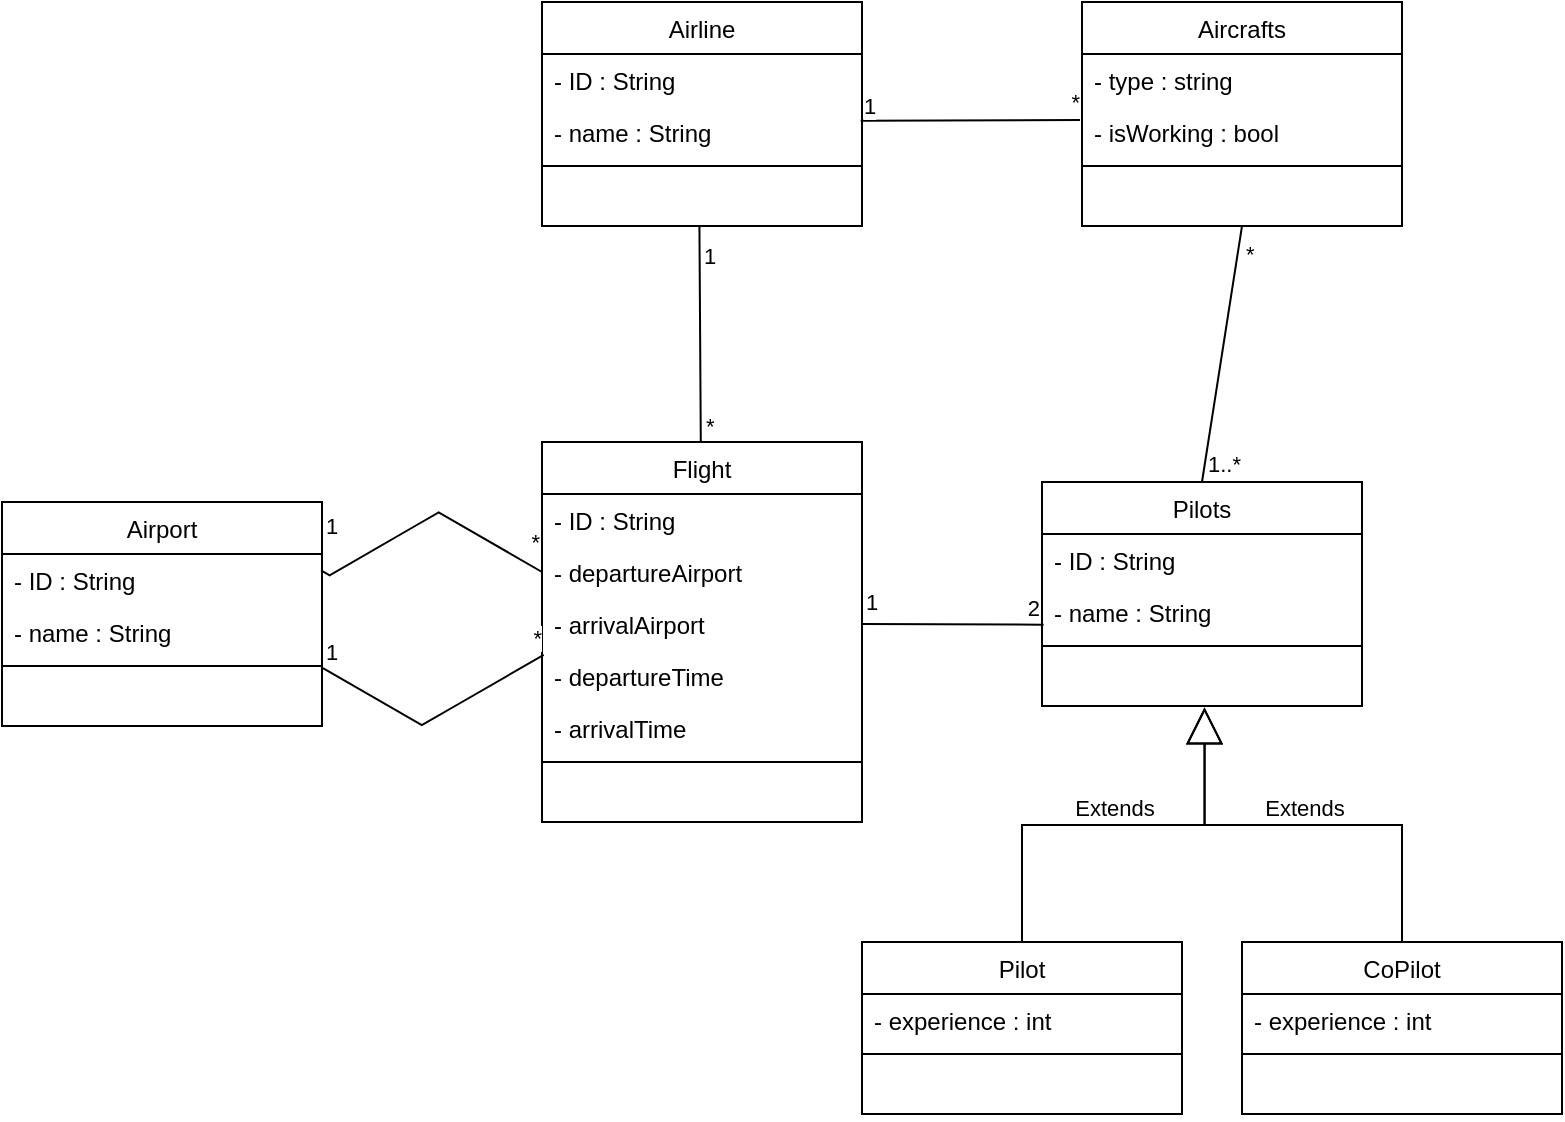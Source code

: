 <mxfile version="15.7.0" type="github">
  <diagram id="C5RBs43oDa-KdzZeNtuy" name="Page-1">
    <mxGraphModel dx="716" dy="377" grid="1" gridSize="10" guides="1" tooltips="1" connect="1" arrows="1" fold="1" page="1" pageScale="1" pageWidth="827" pageHeight="1169" math="0" shadow="0">
      <root>
        <mxCell id="WIyWlLk6GJQsqaUBKTNV-0" />
        <mxCell id="WIyWlLk6GJQsqaUBKTNV-1" parent="WIyWlLk6GJQsqaUBKTNV-0" />
        <mxCell id="7U2r5Oz5NG4RY_fJrtAZ-0" value="Airline" style="swimlane;fontStyle=0;align=center;verticalAlign=top;childLayout=stackLayout;horizontal=1;startSize=26;horizontalStack=0;resizeParent=1;resizeParentMax=0;resizeLast=0;collapsible=1;marginBottom=0;" vertex="1" parent="WIyWlLk6GJQsqaUBKTNV-1">
          <mxGeometry x="290" y="90" width="160" height="112" as="geometry" />
        </mxCell>
        <mxCell id="7U2r5Oz5NG4RY_fJrtAZ-41" value="- ID : String" style="text;strokeColor=none;fillColor=none;align=left;verticalAlign=top;spacingLeft=4;spacingRight=4;overflow=hidden;rotatable=0;points=[[0,0.5],[1,0.5]];portConstraint=eastwest;" vertex="1" parent="7U2r5Oz5NG4RY_fJrtAZ-0">
          <mxGeometry y="26" width="160" height="26" as="geometry" />
        </mxCell>
        <mxCell id="7U2r5Oz5NG4RY_fJrtAZ-1" value="- name : String" style="text;strokeColor=none;fillColor=none;align=left;verticalAlign=top;spacingLeft=4;spacingRight=4;overflow=hidden;rotatable=0;points=[[0,0.5],[1,0.5]];portConstraint=eastwest;" vertex="1" parent="7U2r5Oz5NG4RY_fJrtAZ-0">
          <mxGeometry y="52" width="160" height="26" as="geometry" />
        </mxCell>
        <mxCell id="7U2r5Oz5NG4RY_fJrtAZ-2" value="" style="line;strokeWidth=1;fillColor=none;align=left;verticalAlign=middle;spacingTop=-1;spacingLeft=3;spacingRight=3;rotatable=0;labelPosition=right;points=[];portConstraint=eastwest;" vertex="1" parent="7U2r5Oz5NG4RY_fJrtAZ-0">
          <mxGeometry y="78" width="160" height="8" as="geometry" />
        </mxCell>
        <mxCell id="7U2r5Oz5NG4RY_fJrtAZ-3" value=" " style="text;strokeColor=none;fillColor=none;align=left;verticalAlign=top;spacingLeft=4;spacingRight=4;overflow=hidden;rotatable=0;points=[[0,0.5],[1,0.5]];portConstraint=eastwest;" vertex="1" parent="7U2r5Oz5NG4RY_fJrtAZ-0">
          <mxGeometry y="86" width="160" height="26" as="geometry" />
        </mxCell>
        <mxCell id="7U2r5Oz5NG4RY_fJrtAZ-5" value="Flight" style="swimlane;fontStyle=0;align=center;verticalAlign=top;childLayout=stackLayout;horizontal=1;startSize=26;horizontalStack=0;resizeParent=1;resizeParentMax=0;resizeLast=0;collapsible=1;marginBottom=0;" vertex="1" parent="WIyWlLk6GJQsqaUBKTNV-1">
          <mxGeometry x="290" y="310" width="160" height="190" as="geometry" />
        </mxCell>
        <mxCell id="7U2r5Oz5NG4RY_fJrtAZ-12" value="- ID : String" style="text;strokeColor=none;fillColor=none;align=left;verticalAlign=top;spacingLeft=4;spacingRight=4;overflow=hidden;rotatable=0;points=[[0,0.5],[1,0.5]];portConstraint=eastwest;" vertex="1" parent="7U2r5Oz5NG4RY_fJrtAZ-5">
          <mxGeometry y="26" width="160" height="26" as="geometry" />
        </mxCell>
        <mxCell id="7U2r5Oz5NG4RY_fJrtAZ-11" value="- departureAirport" style="text;strokeColor=none;fillColor=none;align=left;verticalAlign=top;spacingLeft=4;spacingRight=4;overflow=hidden;rotatable=0;points=[[0,0.5],[1,0.5]];portConstraint=eastwest;" vertex="1" parent="7U2r5Oz5NG4RY_fJrtAZ-5">
          <mxGeometry y="52" width="160" height="26" as="geometry" />
        </mxCell>
        <mxCell id="7U2r5Oz5NG4RY_fJrtAZ-10" value="- arrivalAirport" style="text;strokeColor=none;fillColor=none;align=left;verticalAlign=top;spacingLeft=4;spacingRight=4;overflow=hidden;rotatable=0;points=[[0,0.5],[1,0.5]];portConstraint=eastwest;" vertex="1" parent="7U2r5Oz5NG4RY_fJrtAZ-5">
          <mxGeometry y="78" width="160" height="26" as="geometry" />
        </mxCell>
        <mxCell id="7U2r5Oz5NG4RY_fJrtAZ-9" value="- departureTime" style="text;strokeColor=none;fillColor=none;align=left;verticalAlign=top;spacingLeft=4;spacingRight=4;overflow=hidden;rotatable=0;points=[[0,0.5],[1,0.5]];portConstraint=eastwest;" vertex="1" parent="7U2r5Oz5NG4RY_fJrtAZ-5">
          <mxGeometry y="104" width="160" height="26" as="geometry" />
        </mxCell>
        <mxCell id="7U2r5Oz5NG4RY_fJrtAZ-6" value="- arrivalTime" style="text;strokeColor=none;fillColor=none;align=left;verticalAlign=top;spacingLeft=4;spacingRight=4;overflow=hidden;rotatable=0;points=[[0,0.5],[1,0.5]];portConstraint=eastwest;" vertex="1" parent="7U2r5Oz5NG4RY_fJrtAZ-5">
          <mxGeometry y="130" width="160" height="26" as="geometry" />
        </mxCell>
        <mxCell id="7U2r5Oz5NG4RY_fJrtAZ-7" value="" style="line;strokeWidth=1;fillColor=none;align=left;verticalAlign=middle;spacingTop=-1;spacingLeft=3;spacingRight=3;rotatable=0;labelPosition=right;points=[];portConstraint=eastwest;" vertex="1" parent="7U2r5Oz5NG4RY_fJrtAZ-5">
          <mxGeometry y="156" width="160" height="8" as="geometry" />
        </mxCell>
        <mxCell id="7U2r5Oz5NG4RY_fJrtAZ-8" value=" " style="text;strokeColor=none;fillColor=none;align=left;verticalAlign=top;spacingLeft=4;spacingRight=4;overflow=hidden;rotatable=0;points=[[0,0.5],[1,0.5]];portConstraint=eastwest;" vertex="1" parent="7U2r5Oz5NG4RY_fJrtAZ-5">
          <mxGeometry y="164" width="160" height="26" as="geometry" />
        </mxCell>
        <mxCell id="7U2r5Oz5NG4RY_fJrtAZ-13" value="Aircrafts" style="swimlane;fontStyle=0;align=center;verticalAlign=top;childLayout=stackLayout;horizontal=1;startSize=26;horizontalStack=0;resizeParent=1;resizeParentMax=0;resizeLast=0;collapsible=1;marginBottom=0;" vertex="1" parent="WIyWlLk6GJQsqaUBKTNV-1">
          <mxGeometry x="560" y="90" width="160" height="112" as="geometry" />
        </mxCell>
        <mxCell id="7U2r5Oz5NG4RY_fJrtAZ-34" value="- type : string" style="text;strokeColor=none;fillColor=none;align=left;verticalAlign=top;spacingLeft=4;spacingRight=4;overflow=hidden;rotatable=0;points=[[0,0.5],[1,0.5]];portConstraint=eastwest;" vertex="1" parent="7U2r5Oz5NG4RY_fJrtAZ-13">
          <mxGeometry y="26" width="160" height="26" as="geometry" />
        </mxCell>
        <mxCell id="7U2r5Oz5NG4RY_fJrtAZ-14" value="- isWorking : bool" style="text;strokeColor=none;fillColor=none;align=left;verticalAlign=top;spacingLeft=4;spacingRight=4;overflow=hidden;rotatable=0;points=[[0,0.5],[1,0.5]];portConstraint=eastwest;" vertex="1" parent="7U2r5Oz5NG4RY_fJrtAZ-13">
          <mxGeometry y="52" width="160" height="26" as="geometry" />
        </mxCell>
        <mxCell id="7U2r5Oz5NG4RY_fJrtAZ-15" value="" style="line;strokeWidth=1;fillColor=none;align=left;verticalAlign=middle;spacingTop=-1;spacingLeft=3;spacingRight=3;rotatable=0;labelPosition=right;points=[];portConstraint=eastwest;" vertex="1" parent="7U2r5Oz5NG4RY_fJrtAZ-13">
          <mxGeometry y="78" width="160" height="8" as="geometry" />
        </mxCell>
        <mxCell id="7U2r5Oz5NG4RY_fJrtAZ-33" value=" " style="text;strokeColor=none;fillColor=none;align=left;verticalAlign=top;spacingLeft=4;spacingRight=4;overflow=hidden;rotatable=0;points=[[0,0.5],[1,0.5]];portConstraint=eastwest;" vertex="1" parent="7U2r5Oz5NG4RY_fJrtAZ-13">
          <mxGeometry y="86" width="160" height="26" as="geometry" />
        </mxCell>
        <mxCell id="7U2r5Oz5NG4RY_fJrtAZ-18" value="Pilot" style="swimlane;fontStyle=0;align=center;verticalAlign=top;childLayout=stackLayout;horizontal=1;startSize=26;horizontalStack=0;resizeParent=1;resizeParentMax=0;resizeLast=0;collapsible=1;marginBottom=0;" vertex="1" parent="WIyWlLk6GJQsqaUBKTNV-1">
          <mxGeometry x="450" y="560" width="160" height="86" as="geometry" />
        </mxCell>
        <mxCell id="7U2r5Oz5NG4RY_fJrtAZ-19" value="- experience : int" style="text;strokeColor=none;fillColor=none;align=left;verticalAlign=top;spacingLeft=4;spacingRight=4;overflow=hidden;rotatable=0;points=[[0,0.5],[1,0.5]];portConstraint=eastwest;" vertex="1" parent="7U2r5Oz5NG4RY_fJrtAZ-18">
          <mxGeometry y="26" width="160" height="26" as="geometry" />
        </mxCell>
        <mxCell id="7U2r5Oz5NG4RY_fJrtAZ-20" value="" style="line;strokeWidth=1;fillColor=none;align=left;verticalAlign=middle;spacingTop=-1;spacingLeft=3;spacingRight=3;rotatable=0;labelPosition=right;points=[];portConstraint=eastwest;" vertex="1" parent="7U2r5Oz5NG4RY_fJrtAZ-18">
          <mxGeometry y="52" width="160" height="8" as="geometry" />
        </mxCell>
        <mxCell id="7U2r5Oz5NG4RY_fJrtAZ-21" value=" " style="text;strokeColor=none;fillColor=none;align=left;verticalAlign=top;spacingLeft=4;spacingRight=4;overflow=hidden;rotatable=0;points=[[0,0.5],[1,0.5]];portConstraint=eastwest;" vertex="1" parent="7U2r5Oz5NG4RY_fJrtAZ-18">
          <mxGeometry y="60" width="160" height="26" as="geometry" />
        </mxCell>
        <mxCell id="7U2r5Oz5NG4RY_fJrtAZ-22" value="CoPilot" style="swimlane;fontStyle=0;align=center;verticalAlign=top;childLayout=stackLayout;horizontal=1;startSize=26;horizontalStack=0;resizeParent=1;resizeParentMax=0;resizeLast=0;collapsible=1;marginBottom=0;" vertex="1" parent="WIyWlLk6GJQsqaUBKTNV-1">
          <mxGeometry x="640" y="560" width="160" height="86" as="geometry" />
        </mxCell>
        <mxCell id="7U2r5Oz5NG4RY_fJrtAZ-32" value="- experience : int" style="text;strokeColor=none;fillColor=none;align=left;verticalAlign=top;spacingLeft=4;spacingRight=4;overflow=hidden;rotatable=0;points=[[0,0.5],[1,0.5]];portConstraint=eastwest;" vertex="1" parent="7U2r5Oz5NG4RY_fJrtAZ-22">
          <mxGeometry y="26" width="160" height="26" as="geometry" />
        </mxCell>
        <mxCell id="7U2r5Oz5NG4RY_fJrtAZ-24" value="" style="line;strokeWidth=1;fillColor=none;align=left;verticalAlign=middle;spacingTop=-1;spacingLeft=3;spacingRight=3;rotatable=0;labelPosition=right;points=[];portConstraint=eastwest;" vertex="1" parent="7U2r5Oz5NG4RY_fJrtAZ-22">
          <mxGeometry y="52" width="160" height="8" as="geometry" />
        </mxCell>
        <mxCell id="7U2r5Oz5NG4RY_fJrtAZ-25" value=" " style="text;strokeColor=none;fillColor=none;align=left;verticalAlign=top;spacingLeft=4;spacingRight=4;overflow=hidden;rotatable=0;points=[[0,0.5],[1,0.5]];portConstraint=eastwest;" vertex="1" parent="7U2r5Oz5NG4RY_fJrtAZ-22">
          <mxGeometry y="60" width="160" height="26" as="geometry" />
        </mxCell>
        <mxCell id="7U2r5Oz5NG4RY_fJrtAZ-26" value="Airport" style="swimlane;fontStyle=0;align=center;verticalAlign=top;childLayout=stackLayout;horizontal=1;startSize=26;horizontalStack=0;resizeParent=1;resizeParentMax=0;resizeLast=0;collapsible=1;marginBottom=0;" vertex="1" parent="WIyWlLk6GJQsqaUBKTNV-1">
          <mxGeometry x="20" y="340" width="160" height="112" as="geometry" />
        </mxCell>
        <mxCell id="7U2r5Oz5NG4RY_fJrtAZ-30" value="- ID : String" style="text;strokeColor=none;fillColor=none;align=left;verticalAlign=top;spacingLeft=4;spacingRight=4;overflow=hidden;rotatable=0;points=[[0,0.5],[1,0.5]];portConstraint=eastwest;" vertex="1" parent="7U2r5Oz5NG4RY_fJrtAZ-26">
          <mxGeometry y="26" width="160" height="26" as="geometry" />
        </mxCell>
        <mxCell id="7U2r5Oz5NG4RY_fJrtAZ-27" value="- name : String" style="text;strokeColor=none;fillColor=none;align=left;verticalAlign=top;spacingLeft=4;spacingRight=4;overflow=hidden;rotatable=0;points=[[0,0.5],[1,0.5]];portConstraint=eastwest;" vertex="1" parent="7U2r5Oz5NG4RY_fJrtAZ-26">
          <mxGeometry y="52" width="160" height="26" as="geometry" />
        </mxCell>
        <mxCell id="7U2r5Oz5NG4RY_fJrtAZ-28" value="" style="line;strokeWidth=1;fillColor=none;align=left;verticalAlign=middle;spacingTop=-1;spacingLeft=3;spacingRight=3;rotatable=0;labelPosition=right;points=[];portConstraint=eastwest;" vertex="1" parent="7U2r5Oz5NG4RY_fJrtAZ-26">
          <mxGeometry y="78" width="160" height="8" as="geometry" />
        </mxCell>
        <mxCell id="7U2r5Oz5NG4RY_fJrtAZ-29" value=" " style="text;strokeColor=none;fillColor=none;align=left;verticalAlign=top;spacingLeft=4;spacingRight=4;overflow=hidden;rotatable=0;points=[[0,0.5],[1,0.5]];portConstraint=eastwest;" vertex="1" parent="7U2r5Oz5NG4RY_fJrtAZ-26">
          <mxGeometry y="86" width="160" height="26" as="geometry" />
        </mxCell>
        <mxCell id="7U2r5Oz5NG4RY_fJrtAZ-36" value="Pilots" style="swimlane;fontStyle=0;align=center;verticalAlign=top;childLayout=stackLayout;horizontal=1;startSize=26;horizontalStack=0;resizeParent=1;resizeParentMax=0;resizeLast=0;collapsible=1;marginBottom=0;" vertex="1" parent="WIyWlLk6GJQsqaUBKTNV-1">
          <mxGeometry x="540" y="330" width="160" height="112" as="geometry" />
        </mxCell>
        <mxCell id="7U2r5Oz5NG4RY_fJrtAZ-37" value="- ID : String" style="text;strokeColor=none;fillColor=none;align=left;verticalAlign=top;spacingLeft=4;spacingRight=4;overflow=hidden;rotatable=0;points=[[0,0.5],[1,0.5]];portConstraint=eastwest;" vertex="1" parent="7U2r5Oz5NG4RY_fJrtAZ-36">
          <mxGeometry y="26" width="160" height="26" as="geometry" />
        </mxCell>
        <mxCell id="7U2r5Oz5NG4RY_fJrtAZ-38" value="- name : String" style="text;strokeColor=none;fillColor=none;align=left;verticalAlign=top;spacingLeft=4;spacingRight=4;overflow=hidden;rotatable=0;points=[[0,0.5],[1,0.5]];portConstraint=eastwest;" vertex="1" parent="7U2r5Oz5NG4RY_fJrtAZ-36">
          <mxGeometry y="52" width="160" height="26" as="geometry" />
        </mxCell>
        <mxCell id="7U2r5Oz5NG4RY_fJrtAZ-39" value="" style="line;strokeWidth=1;fillColor=none;align=left;verticalAlign=middle;spacingTop=-1;spacingLeft=3;spacingRight=3;rotatable=0;labelPosition=right;points=[];portConstraint=eastwest;" vertex="1" parent="7U2r5Oz5NG4RY_fJrtAZ-36">
          <mxGeometry y="78" width="160" height="8" as="geometry" />
        </mxCell>
        <mxCell id="7U2r5Oz5NG4RY_fJrtAZ-40" value=" " style="text;strokeColor=none;fillColor=none;align=left;verticalAlign=top;spacingLeft=4;spacingRight=4;overflow=hidden;rotatable=0;points=[[0,0.5],[1,0.5]];portConstraint=eastwest;" vertex="1" parent="7U2r5Oz5NG4RY_fJrtAZ-36">
          <mxGeometry y="86" width="160" height="26" as="geometry" />
        </mxCell>
        <mxCell id="7U2r5Oz5NG4RY_fJrtAZ-44" value="" style="endArrow=none;html=1;rounded=0;exitX=0.492;exitY=1.021;exitDx=0;exitDy=0;exitPerimeter=0;labelPosition=right;verticalLabelPosition=bottom;align=left;verticalAlign=bottom;textDirection=ltr;" edge="1" parent="WIyWlLk6GJQsqaUBKTNV-1" source="7U2r5Oz5NG4RY_fJrtAZ-3" target="7U2r5Oz5NG4RY_fJrtAZ-5">
          <mxGeometry relative="1" as="geometry">
            <mxPoint x="340" y="260" as="sourcePoint" />
            <mxPoint x="500" y="260" as="targetPoint" />
          </mxGeometry>
        </mxCell>
        <mxCell id="7U2r5Oz5NG4RY_fJrtAZ-45" value="1" style="edgeLabel;resizable=0;html=1;align=left;verticalAlign=middle;" connectable="0" vertex="1" parent="7U2r5Oz5NG4RY_fJrtAZ-44">
          <mxGeometry x="-1" relative="1" as="geometry">
            <mxPoint y="14" as="offset" />
          </mxGeometry>
        </mxCell>
        <mxCell id="7U2r5Oz5NG4RY_fJrtAZ-46" value="*" style="edgeLabel;resizable=0;html=1;align=left;verticalAlign=bottom;labelPosition=left;verticalLabelPosition=top;textDirection=ltr;" connectable="0" vertex="1" parent="7U2r5Oz5NG4RY_fJrtAZ-44">
          <mxGeometry x="1" relative="1" as="geometry">
            <mxPoint x="1" as="offset" />
          </mxGeometry>
        </mxCell>
        <mxCell id="7U2r5Oz5NG4RY_fJrtAZ-47" value="" style="endArrow=none;html=1;edgeStyle=isometricEdgeStyle;rounded=0;verticalAlign=bottom;entryX=0;entryY=0.5;entryDx=0;entryDy=0;exitX=0.997;exitY=0.314;exitDx=0;exitDy=0;exitPerimeter=0;strokeColor=default;elbow=vertical;" edge="1" parent="WIyWlLk6GJQsqaUBKTNV-1" source="7U2r5Oz5NG4RY_fJrtAZ-30" target="7U2r5Oz5NG4RY_fJrtAZ-11">
          <mxGeometry relative="1" as="geometry">
            <mxPoint x="280" y="260" as="sourcePoint" />
            <mxPoint x="440" y="260" as="targetPoint" />
            <Array as="points">
              <mxPoint x="230" y="350" />
            </Array>
          </mxGeometry>
        </mxCell>
        <mxCell id="7U2r5Oz5NG4RY_fJrtAZ-48" value="1" style="edgeLabel;resizable=0;html=1;align=left;verticalAlign=bottom;labelPosition=right;verticalLabelPosition=top;" connectable="0" vertex="1" parent="7U2r5Oz5NG4RY_fJrtAZ-47">
          <mxGeometry x="-1" relative="1" as="geometry">
            <mxPoint y="-14" as="offset" />
          </mxGeometry>
        </mxCell>
        <mxCell id="7U2r5Oz5NG4RY_fJrtAZ-49" value="*" style="edgeLabel;resizable=0;html=1;align=right;verticalAlign=middle;labelPosition=left;verticalLabelPosition=middle;" connectable="0" vertex="1" parent="7U2r5Oz5NG4RY_fJrtAZ-47">
          <mxGeometry x="1" relative="1" as="geometry">
            <mxPoint y="-15" as="offset" />
          </mxGeometry>
        </mxCell>
        <mxCell id="7U2r5Oz5NG4RY_fJrtAZ-53" value="" style="endArrow=none;html=1;edgeStyle=isometricEdgeStyle;rounded=0;verticalAlign=bottom;elbow=vertical;exitX=1.003;exitY=-0.113;exitDx=0;exitDy=0;exitPerimeter=0;entryX=0.002;entryY=1.081;entryDx=0;entryDy=0;entryPerimeter=0;" edge="1" parent="WIyWlLk6GJQsqaUBKTNV-1" source="7U2r5Oz5NG4RY_fJrtAZ-29" target="7U2r5Oz5NG4RY_fJrtAZ-10">
          <mxGeometry relative="1" as="geometry">
            <mxPoint x="230" y="410" as="sourcePoint" />
            <mxPoint x="250" y="410" as="targetPoint" />
            <Array as="points">
              <mxPoint x="250" y="440" />
            </Array>
          </mxGeometry>
        </mxCell>
        <mxCell id="7U2r5Oz5NG4RY_fJrtAZ-54" value="1" style="edgeLabel;resizable=0;html=1;align=left;verticalAlign=bottom;" connectable="0" vertex="1" parent="7U2r5Oz5NG4RY_fJrtAZ-53">
          <mxGeometry x="-1" relative="1" as="geometry" />
        </mxCell>
        <mxCell id="7U2r5Oz5NG4RY_fJrtAZ-55" value="*" style="edgeLabel;resizable=0;html=1;align=right;verticalAlign=bottom;horizontal=1;labelPosition=left;verticalLabelPosition=top;textDirection=ltr;" connectable="0" vertex="1" parent="7U2r5Oz5NG4RY_fJrtAZ-53">
          <mxGeometry x="1" relative="1" as="geometry" />
        </mxCell>
        <mxCell id="7U2r5Oz5NG4RY_fJrtAZ-60" value="" style="endArrow=none;html=1;rounded=0;exitX=0.996;exitY=0.285;exitDx=0;exitDy=0;exitPerimeter=0;labelPosition=right;verticalLabelPosition=bottom;align=left;verticalAlign=bottom;textDirection=ltr;entryX=-0.006;entryY=0.267;entryDx=0;entryDy=0;entryPerimeter=0;strokeWidth=1;" edge="1" parent="WIyWlLk6GJQsqaUBKTNV-1" source="7U2r5Oz5NG4RY_fJrtAZ-1" target="7U2r5Oz5NG4RY_fJrtAZ-14">
          <mxGeometry relative="1" as="geometry">
            <mxPoint x="378.72" y="212.546" as="sourcePoint" />
            <mxPoint x="379.399" y="320" as="targetPoint" />
          </mxGeometry>
        </mxCell>
        <mxCell id="7U2r5Oz5NG4RY_fJrtAZ-61" value="1" style="edgeLabel;resizable=0;html=1;align=left;verticalAlign=bottom;labelPosition=center;verticalLabelPosition=top;" connectable="0" vertex="1" parent="7U2r5Oz5NG4RY_fJrtAZ-60">
          <mxGeometry x="-1" relative="1" as="geometry">
            <mxPoint y="1" as="offset" />
          </mxGeometry>
        </mxCell>
        <mxCell id="7U2r5Oz5NG4RY_fJrtAZ-62" value="*" style="edgeLabel;resizable=0;html=1;align=right;verticalAlign=bottom;labelPosition=left;verticalLabelPosition=top;textDirection=ltr;" connectable="0" vertex="1" parent="7U2r5Oz5NG4RY_fJrtAZ-60">
          <mxGeometry x="1" relative="1" as="geometry">
            <mxPoint x="1" as="offset" />
          </mxGeometry>
        </mxCell>
        <mxCell id="7U2r5Oz5NG4RY_fJrtAZ-66" value="" style="endArrow=none;html=1;rounded=0;exitX=0.5;exitY=1;exitDx=0;exitDy=0;labelPosition=right;verticalLabelPosition=bottom;align=left;verticalAlign=bottom;textDirection=ltr;entryX=0.5;entryY=0;entryDx=0;entryDy=0;" edge="1" parent="WIyWlLk6GJQsqaUBKTNV-1" source="7U2r5Oz5NG4RY_fJrtAZ-13" target="7U2r5Oz5NG4RY_fJrtAZ-36">
          <mxGeometry relative="1" as="geometry">
            <mxPoint x="650.0" y="209.996" as="sourcePoint" />
            <mxPoint x="650.679" y="317.45" as="targetPoint" />
          </mxGeometry>
        </mxCell>
        <mxCell id="7U2r5Oz5NG4RY_fJrtAZ-67" value="*" style="edgeLabel;resizable=0;html=1;align=left;verticalAlign=middle;" connectable="0" vertex="1" parent="7U2r5Oz5NG4RY_fJrtAZ-66">
          <mxGeometry x="-1" relative="1" as="geometry">
            <mxPoint y="14" as="offset" />
          </mxGeometry>
        </mxCell>
        <mxCell id="7U2r5Oz5NG4RY_fJrtAZ-68" value="1..*" style="edgeLabel;resizable=0;html=1;align=left;verticalAlign=bottom;labelPosition=left;verticalLabelPosition=top;textDirection=ltr;" connectable="0" vertex="1" parent="7U2r5Oz5NG4RY_fJrtAZ-66">
          <mxGeometry x="1" relative="1" as="geometry">
            <mxPoint x="1" as="offset" />
          </mxGeometry>
        </mxCell>
        <mxCell id="7U2r5Oz5NG4RY_fJrtAZ-70" value="Extends" style="endArrow=block;endSize=16;endFill=0;html=1;rounded=0;strokeColor=default;strokeWidth=1;verticalAlign=bottom;elbow=vertical;edgeStyle=elbowEdgeStyle;entryX=0.508;entryY=1.026;entryDx=0;entryDy=0;entryPerimeter=0;exitX=0.5;exitY=0;exitDx=0;exitDy=0;" edge="1" parent="WIyWlLk6GJQsqaUBKTNV-1" source="7U2r5Oz5NG4RY_fJrtAZ-18" target="7U2r5Oz5NG4RY_fJrtAZ-40">
          <mxGeometry width="160" relative="1" as="geometry">
            <mxPoint x="440" y="490" as="sourcePoint" />
            <mxPoint x="600" y="490" as="targetPoint" />
          </mxGeometry>
        </mxCell>
        <mxCell id="7U2r5Oz5NG4RY_fJrtAZ-72" value="Extends" style="endArrow=block;endSize=16;endFill=0;html=1;rounded=0;strokeColor=default;strokeWidth=1;verticalAlign=bottom;elbow=vertical;edgeStyle=elbowEdgeStyle;entryX=0.508;entryY=1.026;entryDx=0;entryDy=0;entryPerimeter=0;" edge="1" parent="WIyWlLk6GJQsqaUBKTNV-1" source="7U2r5Oz5NG4RY_fJrtAZ-22" target="7U2r5Oz5NG4RY_fJrtAZ-40">
          <mxGeometry width="160" relative="1" as="geometry">
            <mxPoint x="440" y="490" as="sourcePoint" />
            <mxPoint x="600" y="490" as="targetPoint" />
          </mxGeometry>
        </mxCell>
        <mxCell id="7U2r5Oz5NG4RY_fJrtAZ-73" value="" style="endArrow=none;html=1;rounded=0;exitX=1;exitY=0.5;exitDx=0;exitDy=0;labelPosition=right;verticalLabelPosition=bottom;align=left;verticalAlign=bottom;textDirection=ltr;entryX=0.005;entryY=0.743;entryDx=0;entryDy=0;entryPerimeter=0;strokeWidth=1;" edge="1" parent="WIyWlLk6GJQsqaUBKTNV-1" source="7U2r5Oz5NG4RY_fJrtAZ-10" target="7U2r5Oz5NG4RY_fJrtAZ-38">
          <mxGeometry relative="1" as="geometry">
            <mxPoint x="459.36" y="159.41" as="sourcePoint" />
            <mxPoint x="569.04" y="158.942" as="targetPoint" />
          </mxGeometry>
        </mxCell>
        <mxCell id="7U2r5Oz5NG4RY_fJrtAZ-74" value="1" style="edgeLabel;resizable=0;html=1;align=left;verticalAlign=middle;" connectable="0" vertex="1" parent="7U2r5Oz5NG4RY_fJrtAZ-73">
          <mxGeometry x="-1" relative="1" as="geometry">
            <mxPoint y="-11" as="offset" />
          </mxGeometry>
        </mxCell>
        <mxCell id="7U2r5Oz5NG4RY_fJrtAZ-75" value="2" style="edgeLabel;resizable=0;html=1;align=right;verticalAlign=bottom;labelPosition=left;verticalLabelPosition=top;textDirection=ltr;" connectable="0" vertex="1" parent="7U2r5Oz5NG4RY_fJrtAZ-73">
          <mxGeometry x="1" relative="1" as="geometry">
            <mxPoint x="-1" as="offset" />
          </mxGeometry>
        </mxCell>
      </root>
    </mxGraphModel>
  </diagram>
</mxfile>
